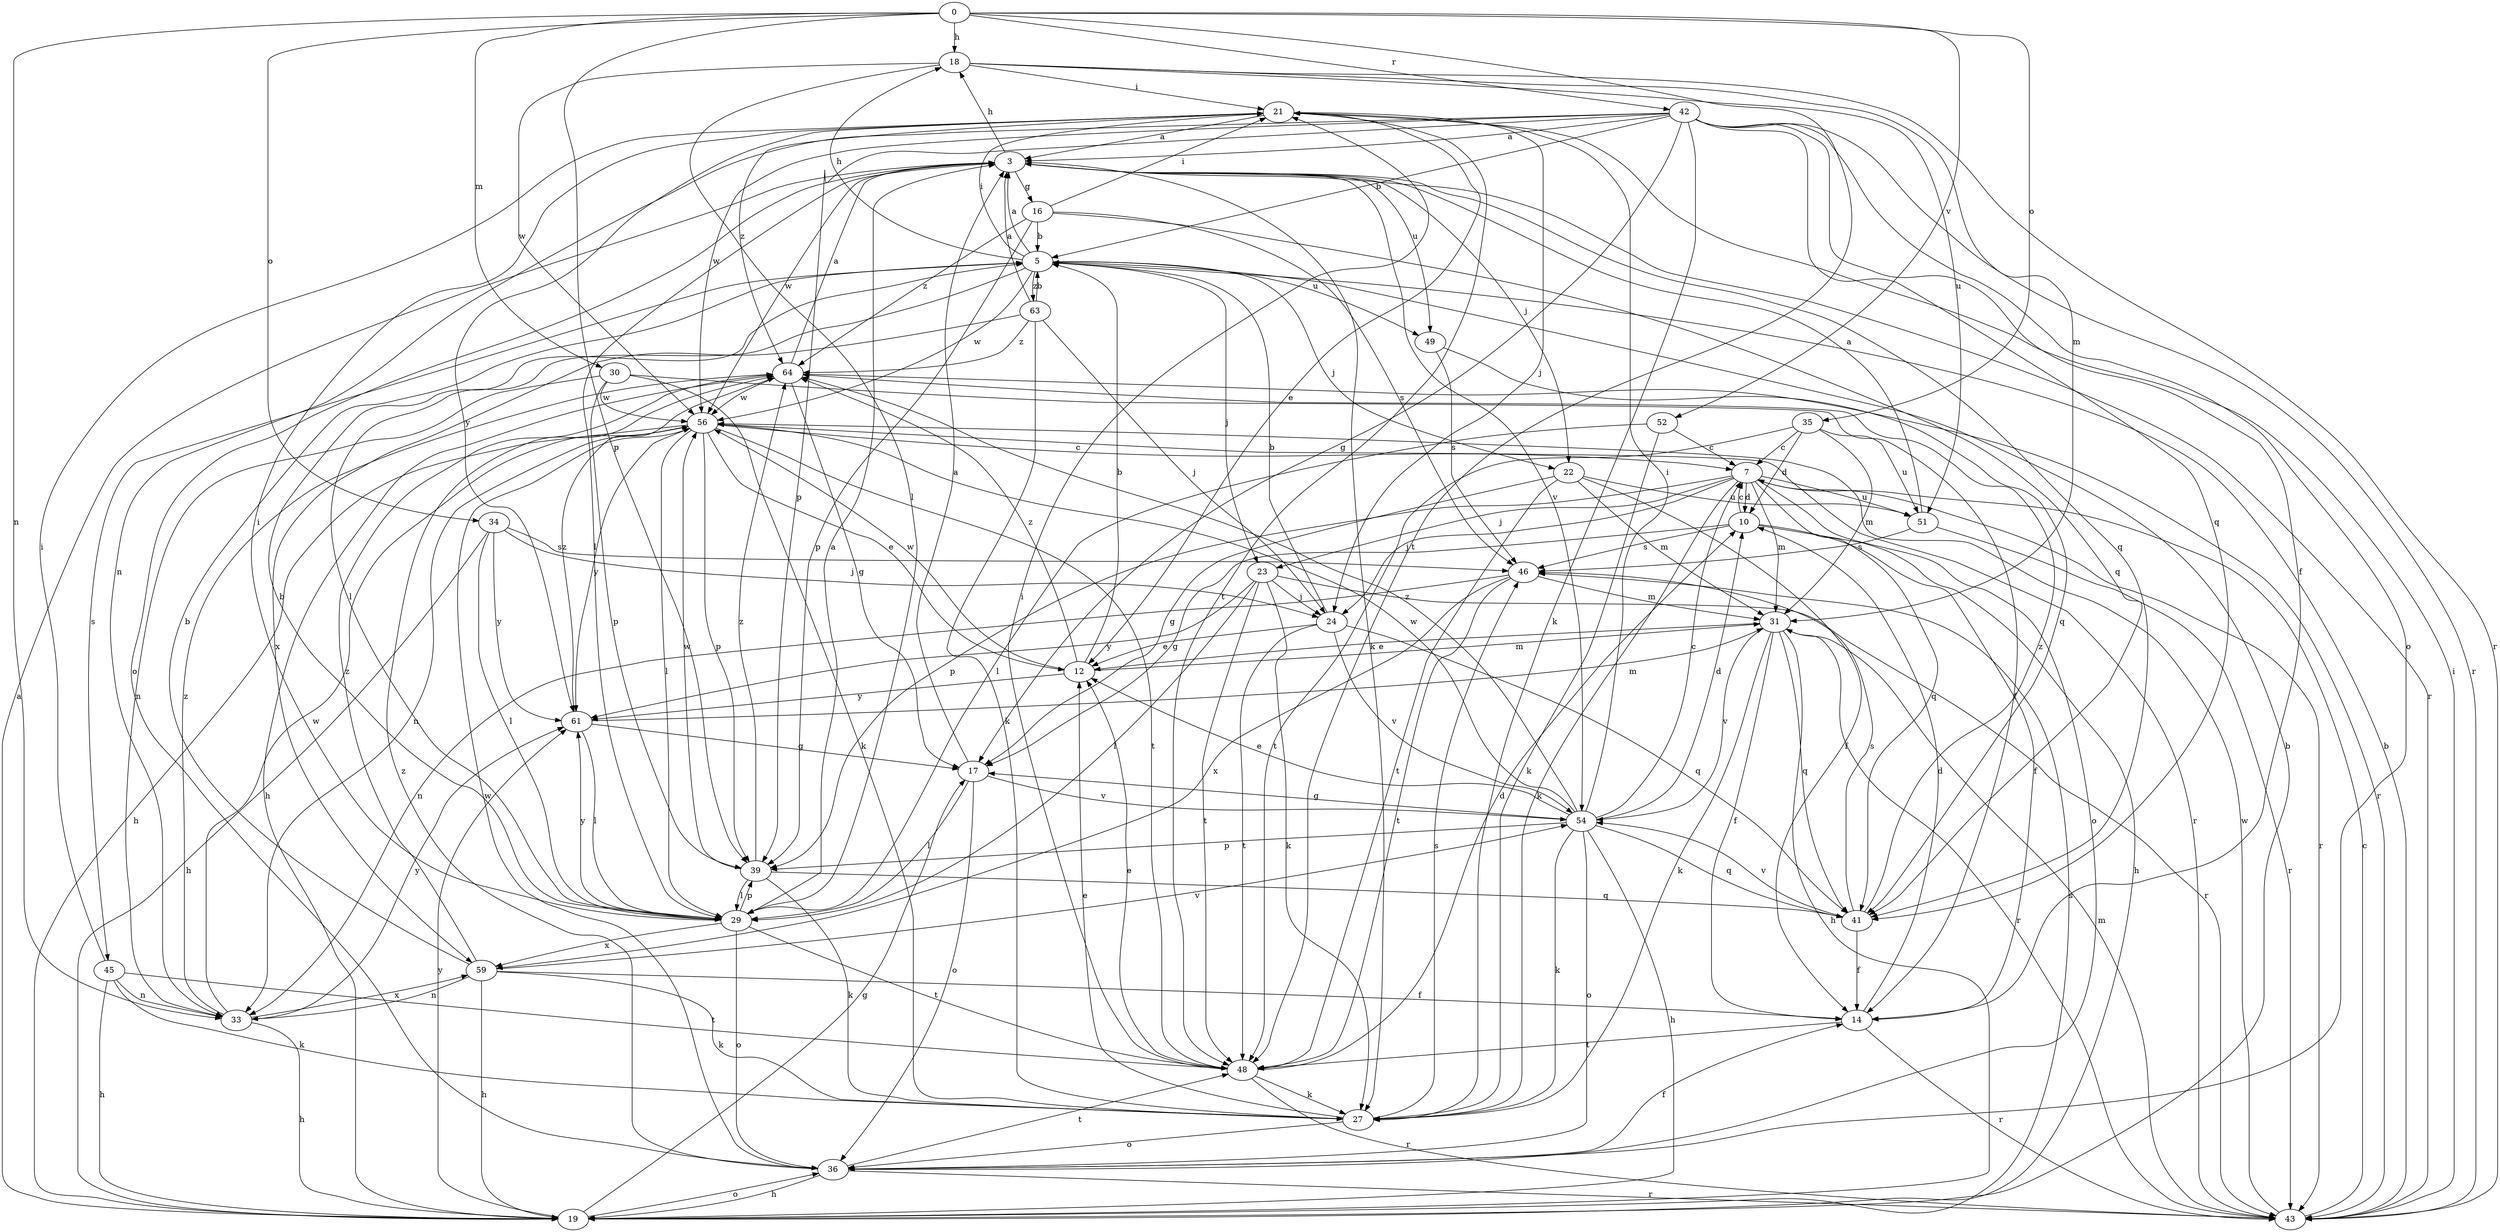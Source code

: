 strict digraph  {
0;
3;
5;
7;
10;
12;
14;
16;
17;
18;
19;
21;
22;
23;
24;
27;
29;
30;
31;
33;
34;
35;
36;
39;
41;
42;
43;
45;
46;
48;
49;
51;
52;
54;
56;
59;
61;
63;
64;
0 -> 18  [label=h];
0 -> 30  [label=m];
0 -> 33  [label=n];
0 -> 34  [label=o];
0 -> 35  [label=o];
0 -> 39  [label=p];
0 -> 42  [label=r];
0 -> 48  [label=t];
0 -> 52  [label=v];
3 -> 16  [label=g];
3 -> 18  [label=h];
3 -> 22  [label=j];
3 -> 27  [label=k];
3 -> 29  [label=l];
3 -> 36  [label=o];
3 -> 41  [label=q];
3 -> 43  [label=r];
3 -> 49  [label=u];
3 -> 54  [label=v];
3 -> 56  [label=w];
5 -> 3  [label=a];
5 -> 18  [label=h];
5 -> 21  [label=i];
5 -> 22  [label=j];
5 -> 23  [label=j];
5 -> 29  [label=l];
5 -> 45  [label=s];
5 -> 49  [label=u];
5 -> 56  [label=w];
5 -> 63  [label=z];
7 -> 10  [label=d];
7 -> 23  [label=j];
7 -> 24  [label=j];
7 -> 27  [label=k];
7 -> 31  [label=m];
7 -> 36  [label=o];
7 -> 39  [label=p];
7 -> 41  [label=q];
7 -> 43  [label=r];
7 -> 51  [label=u];
10 -> 7  [label=c];
10 -> 14  [label=f];
10 -> 17  [label=g];
10 -> 19  [label=h];
10 -> 46  [label=s];
12 -> 5  [label=b];
12 -> 31  [label=m];
12 -> 56  [label=w];
12 -> 61  [label=y];
12 -> 64  [label=z];
14 -> 10  [label=d];
14 -> 43  [label=r];
14 -> 48  [label=t];
16 -> 5  [label=b];
16 -> 21  [label=i];
16 -> 39  [label=p];
16 -> 41  [label=q];
16 -> 46  [label=s];
16 -> 64  [label=z];
17 -> 3  [label=a];
17 -> 29  [label=l];
17 -> 36  [label=o];
17 -> 54  [label=v];
18 -> 21  [label=i];
18 -> 29  [label=l];
18 -> 31  [label=m];
18 -> 43  [label=r];
18 -> 51  [label=u];
18 -> 56  [label=w];
19 -> 3  [label=a];
19 -> 5  [label=b];
19 -> 17  [label=g];
19 -> 36  [label=o];
19 -> 46  [label=s];
19 -> 61  [label=y];
21 -> 3  [label=a];
21 -> 12  [label=e];
21 -> 24  [label=j];
21 -> 48  [label=t];
21 -> 61  [label=y];
21 -> 64  [label=z];
22 -> 14  [label=f];
22 -> 17  [label=g];
22 -> 31  [label=m];
22 -> 48  [label=t];
22 -> 51  [label=u];
23 -> 24  [label=j];
23 -> 27  [label=k];
23 -> 29  [label=l];
23 -> 43  [label=r];
23 -> 48  [label=t];
23 -> 61  [label=y];
24 -> 5  [label=b];
24 -> 12  [label=e];
24 -> 41  [label=q];
24 -> 48  [label=t];
24 -> 54  [label=v];
27 -> 12  [label=e];
27 -> 36  [label=o];
27 -> 46  [label=s];
29 -> 3  [label=a];
29 -> 5  [label=b];
29 -> 21  [label=i];
29 -> 36  [label=o];
29 -> 39  [label=p];
29 -> 48  [label=t];
29 -> 59  [label=x];
29 -> 61  [label=y];
30 -> 14  [label=f];
30 -> 27  [label=k];
30 -> 33  [label=n];
30 -> 39  [label=p];
30 -> 56  [label=w];
31 -> 12  [label=e];
31 -> 14  [label=f];
31 -> 19  [label=h];
31 -> 27  [label=k];
31 -> 41  [label=q];
31 -> 43  [label=r];
31 -> 54  [label=v];
33 -> 19  [label=h];
33 -> 56  [label=w];
33 -> 59  [label=x];
33 -> 61  [label=y];
33 -> 64  [label=z];
34 -> 19  [label=h];
34 -> 24  [label=j];
34 -> 29  [label=l];
34 -> 46  [label=s];
34 -> 61  [label=y];
35 -> 7  [label=c];
35 -> 10  [label=d];
35 -> 31  [label=m];
35 -> 48  [label=t];
35 -> 51  [label=u];
36 -> 14  [label=f];
36 -> 19  [label=h];
36 -> 43  [label=r];
36 -> 48  [label=t];
36 -> 56  [label=w];
36 -> 64  [label=z];
39 -> 27  [label=k];
39 -> 29  [label=l];
39 -> 41  [label=q];
39 -> 56  [label=w];
39 -> 64  [label=z];
41 -> 14  [label=f];
41 -> 46  [label=s];
41 -> 54  [label=v];
41 -> 64  [label=z];
42 -> 3  [label=a];
42 -> 5  [label=b];
42 -> 14  [label=f];
42 -> 17  [label=g];
42 -> 27  [label=k];
42 -> 33  [label=n];
42 -> 36  [label=o];
42 -> 39  [label=p];
42 -> 41  [label=q];
42 -> 43  [label=r];
42 -> 56  [label=w];
43 -> 5  [label=b];
43 -> 7  [label=c];
43 -> 21  [label=i];
43 -> 31  [label=m];
43 -> 56  [label=w];
45 -> 19  [label=h];
45 -> 21  [label=i];
45 -> 27  [label=k];
45 -> 33  [label=n];
45 -> 48  [label=t];
46 -> 31  [label=m];
46 -> 33  [label=n];
46 -> 48  [label=t];
46 -> 59  [label=x];
48 -> 10  [label=d];
48 -> 12  [label=e];
48 -> 21  [label=i];
48 -> 27  [label=k];
48 -> 43  [label=r];
49 -> 41  [label=q];
49 -> 46  [label=s];
51 -> 3  [label=a];
51 -> 43  [label=r];
51 -> 46  [label=s];
52 -> 7  [label=c];
52 -> 27  [label=k];
52 -> 29  [label=l];
54 -> 7  [label=c];
54 -> 10  [label=d];
54 -> 12  [label=e];
54 -> 17  [label=g];
54 -> 19  [label=h];
54 -> 21  [label=i];
54 -> 27  [label=k];
54 -> 36  [label=o];
54 -> 39  [label=p];
54 -> 41  [label=q];
54 -> 56  [label=w];
54 -> 64  [label=z];
56 -> 7  [label=c];
56 -> 12  [label=e];
56 -> 19  [label=h];
56 -> 29  [label=l];
56 -> 33  [label=n];
56 -> 39  [label=p];
56 -> 43  [label=r];
56 -> 48  [label=t];
56 -> 61  [label=y];
59 -> 5  [label=b];
59 -> 14  [label=f];
59 -> 19  [label=h];
59 -> 27  [label=k];
59 -> 33  [label=n];
59 -> 54  [label=v];
59 -> 64  [label=z];
61 -> 17  [label=g];
61 -> 29  [label=l];
61 -> 31  [label=m];
61 -> 64  [label=z];
63 -> 3  [label=a];
63 -> 5  [label=b];
63 -> 24  [label=j];
63 -> 27  [label=k];
63 -> 59  [label=x];
63 -> 64  [label=z];
64 -> 3  [label=a];
64 -> 17  [label=g];
64 -> 19  [label=h];
64 -> 43  [label=r];
64 -> 56  [label=w];
}
